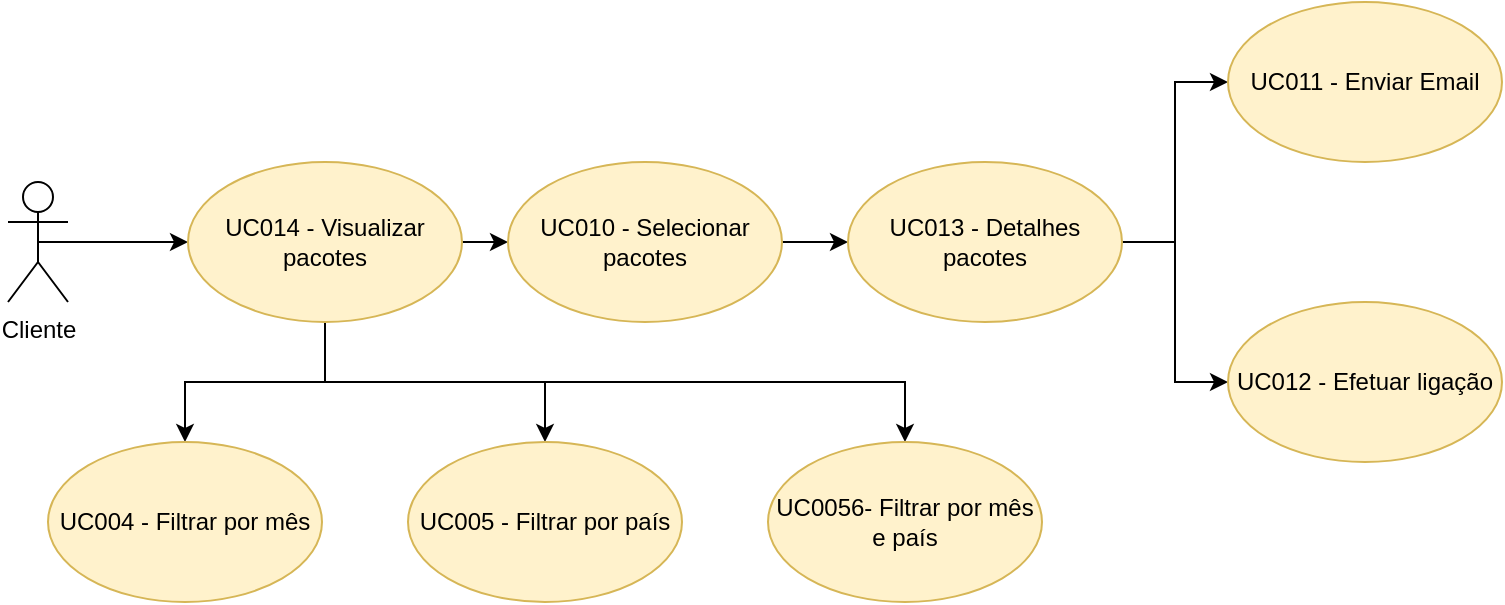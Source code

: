 <mxfile version="12.5.8" type="device"><diagram id="ttbYusDAIQbtgOY1CQqp" name="Page-1"><mxGraphModel dx="1221" dy="625" grid="1" gridSize="10" guides="1" tooltips="1" connect="1" arrows="1" fold="1" page="1" pageScale="1" pageWidth="827" pageHeight="1169" math="0" shadow="0"><root><mxCell id="0"/><mxCell id="1" parent="0"/><mxCell id="jwcOyQAgu6m8Mh7nM4yi-22" style="edgeStyle=orthogonalEdgeStyle;rounded=0;orthogonalLoop=1;jettySize=auto;html=1;exitX=0.5;exitY=0.5;exitDx=0;exitDy=0;exitPerimeter=0;entryX=0;entryY=0.5;entryDx=0;entryDy=0;" edge="1" parent="1" source="jwcOyQAgu6m8Mh7nM4yi-1" target="jwcOyQAgu6m8Mh7nM4yi-20"><mxGeometry relative="1" as="geometry"/></mxCell><mxCell id="jwcOyQAgu6m8Mh7nM4yi-1" value="Cliente" style="shape=umlActor;verticalLabelPosition=bottom;labelBackgroundColor=#ffffff;verticalAlign=top;html=1;outlineConnect=0;" vertex="1" parent="1"><mxGeometry x="40" y="240" width="30" height="60" as="geometry"/></mxCell><mxCell id="jwcOyQAgu6m8Mh7nM4yi-24" style="edgeStyle=orthogonalEdgeStyle;rounded=0;orthogonalLoop=1;jettySize=auto;html=1;exitX=1;exitY=0.5;exitDx=0;exitDy=0;entryX=0;entryY=0.5;entryDx=0;entryDy=0;" edge="1" parent="1" source="jwcOyQAgu6m8Mh7nM4yi-20" target="jwcOyQAgu6m8Mh7nM4yi-23"><mxGeometry relative="1" as="geometry"/></mxCell><mxCell id="jwcOyQAgu6m8Mh7nM4yi-35" style="edgeStyle=orthogonalEdgeStyle;rounded=0;orthogonalLoop=1;jettySize=auto;html=1;exitX=0.5;exitY=1;exitDx=0;exitDy=0;entryX=0.5;entryY=0;entryDx=0;entryDy=0;" edge="1" parent="1" source="jwcOyQAgu6m8Mh7nM4yi-20" target="jwcOyQAgu6m8Mh7nM4yi-32"><mxGeometry relative="1" as="geometry"/></mxCell><mxCell id="jwcOyQAgu6m8Mh7nM4yi-36" style="edgeStyle=orthogonalEdgeStyle;rounded=0;orthogonalLoop=1;jettySize=auto;html=1;exitX=0.5;exitY=1;exitDx=0;exitDy=0;entryX=0.5;entryY=0;entryDx=0;entryDy=0;" edge="1" parent="1" source="jwcOyQAgu6m8Mh7nM4yi-20" target="jwcOyQAgu6m8Mh7nM4yi-33"><mxGeometry relative="1" as="geometry"/></mxCell><mxCell id="jwcOyQAgu6m8Mh7nM4yi-37" style="edgeStyle=orthogonalEdgeStyle;rounded=0;orthogonalLoop=1;jettySize=auto;html=1;exitX=0.5;exitY=1;exitDx=0;exitDy=0;entryX=0.5;entryY=0;entryDx=0;entryDy=0;" edge="1" parent="1" source="jwcOyQAgu6m8Mh7nM4yi-20" target="jwcOyQAgu6m8Mh7nM4yi-34"><mxGeometry relative="1" as="geometry"/></mxCell><mxCell id="jwcOyQAgu6m8Mh7nM4yi-20" value="UC014 - Visualizar pacotes" style="ellipse;whiteSpace=wrap;html=1;fillColor=#fff2cc;strokeColor=#d6b656;" vertex="1" parent="1"><mxGeometry x="130" y="230" width="137" height="80" as="geometry"/></mxCell><mxCell id="jwcOyQAgu6m8Mh7nM4yi-26" style="edgeStyle=orthogonalEdgeStyle;rounded=0;orthogonalLoop=1;jettySize=auto;html=1;exitX=1;exitY=0.5;exitDx=0;exitDy=0;entryX=0;entryY=0.5;entryDx=0;entryDy=0;" edge="1" parent="1" source="jwcOyQAgu6m8Mh7nM4yi-23" target="jwcOyQAgu6m8Mh7nM4yi-25"><mxGeometry relative="1" as="geometry"/></mxCell><mxCell id="jwcOyQAgu6m8Mh7nM4yi-23" value="UC010 - Selecionar pacotes" style="ellipse;whiteSpace=wrap;html=1;fillColor=#fff2cc;strokeColor=#d6b656;" vertex="1" parent="1"><mxGeometry x="290" y="230" width="137" height="80" as="geometry"/></mxCell><mxCell id="jwcOyQAgu6m8Mh7nM4yi-29" style="edgeStyle=orthogonalEdgeStyle;rounded=0;orthogonalLoop=1;jettySize=auto;html=1;exitX=1;exitY=0.5;exitDx=0;exitDy=0;" edge="1" parent="1" source="jwcOyQAgu6m8Mh7nM4yi-25" target="jwcOyQAgu6m8Mh7nM4yi-27"><mxGeometry relative="1" as="geometry"/></mxCell><mxCell id="jwcOyQAgu6m8Mh7nM4yi-30" style="edgeStyle=orthogonalEdgeStyle;rounded=0;orthogonalLoop=1;jettySize=auto;html=1;exitX=1;exitY=0.5;exitDx=0;exitDy=0;" edge="1" parent="1" source="jwcOyQAgu6m8Mh7nM4yi-25" target="jwcOyQAgu6m8Mh7nM4yi-28"><mxGeometry relative="1" as="geometry"/></mxCell><mxCell id="jwcOyQAgu6m8Mh7nM4yi-25" value="UC013 - Detalhes pacotes" style="ellipse;whiteSpace=wrap;html=1;fillColor=#fff2cc;strokeColor=#d6b656;" vertex="1" parent="1"><mxGeometry x="460" y="230" width="137" height="80" as="geometry"/></mxCell><mxCell id="jwcOyQAgu6m8Mh7nM4yi-27" value="UC011 - Enviar Email" style="ellipse;whiteSpace=wrap;html=1;fillColor=#fff2cc;strokeColor=#d6b656;" vertex="1" parent="1"><mxGeometry x="650" y="150" width="137" height="80" as="geometry"/></mxCell><mxCell id="jwcOyQAgu6m8Mh7nM4yi-28" value="UC012 - Efetuar ligação" style="ellipse;whiteSpace=wrap;html=1;fillColor=#fff2cc;strokeColor=#d6b656;" vertex="1" parent="1"><mxGeometry x="650" y="300" width="137" height="80" as="geometry"/></mxCell><mxCell id="jwcOyQAgu6m8Mh7nM4yi-32" value="UC004 - Filtrar por mês" style="ellipse;whiteSpace=wrap;html=1;fillColor=#fff2cc;strokeColor=#d6b656;" vertex="1" parent="1"><mxGeometry x="60" y="370" width="137" height="80" as="geometry"/></mxCell><mxCell id="jwcOyQAgu6m8Mh7nM4yi-33" value="UC005 - Filtrar por país" style="ellipse;whiteSpace=wrap;html=1;fillColor=#fff2cc;strokeColor=#d6b656;" vertex="1" parent="1"><mxGeometry x="240" y="370" width="137" height="80" as="geometry"/></mxCell><mxCell id="jwcOyQAgu6m8Mh7nM4yi-34" value="UC0056- Filtrar por mês e país" style="ellipse;whiteSpace=wrap;html=1;fillColor=#fff2cc;strokeColor=#d6b656;" vertex="1" parent="1"><mxGeometry x="420" y="370" width="137" height="80" as="geometry"/></mxCell></root></mxGraphModel></diagram></mxfile>